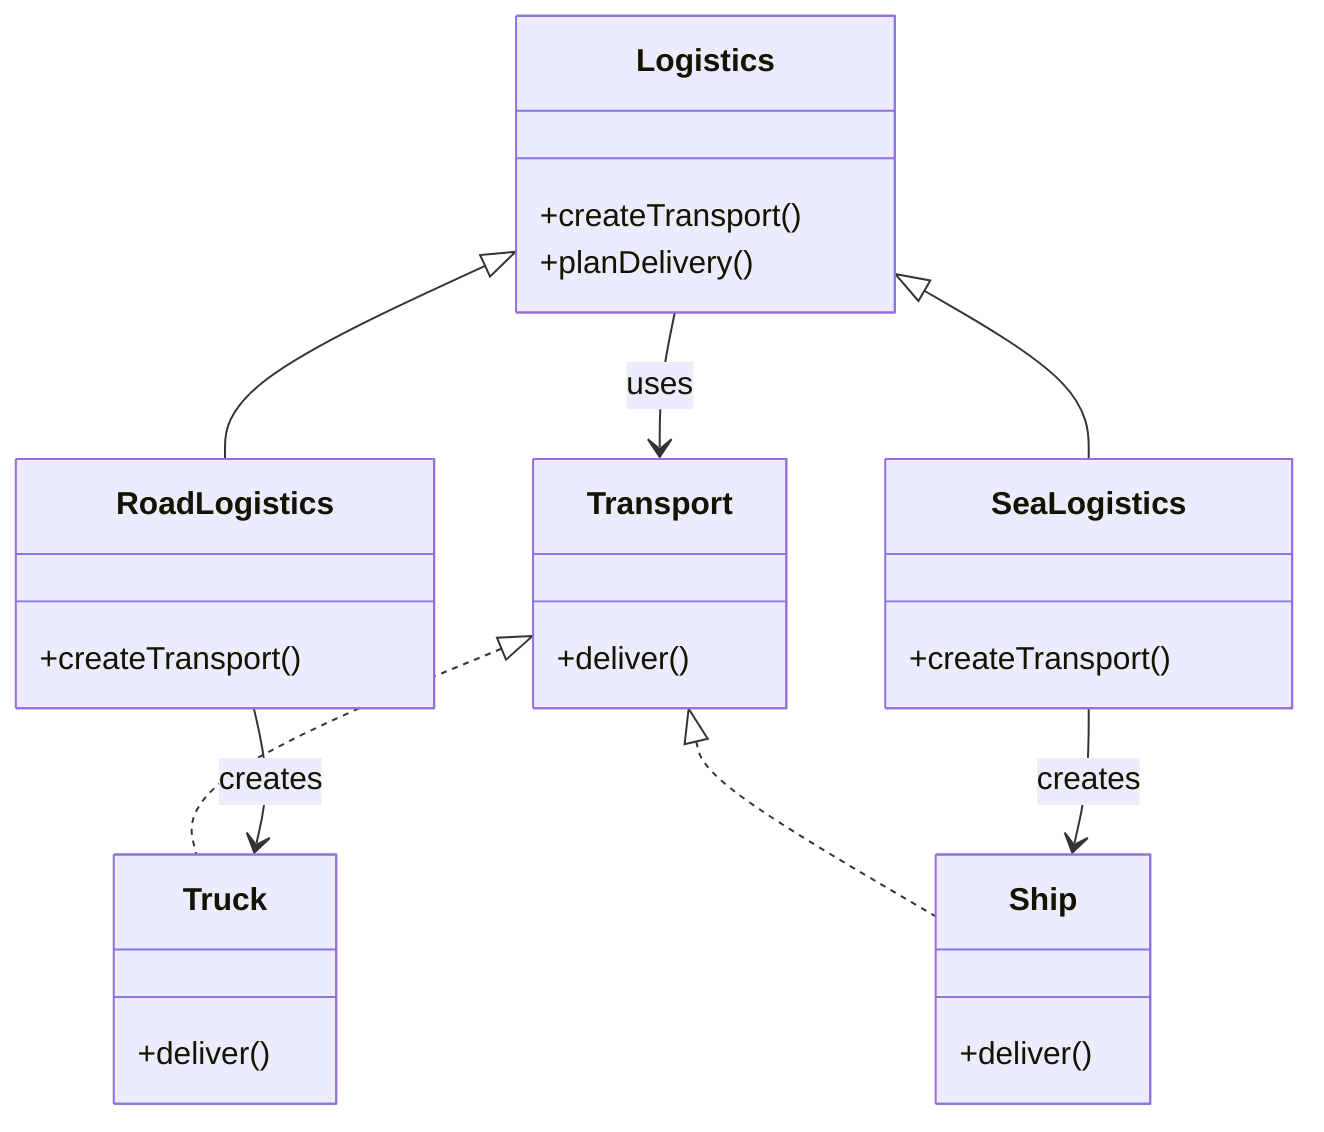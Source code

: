 classDiagram
    class Logistics {
        +createTransport()
        +planDelivery()
    }

    class RoadLogistics {
        +createTransport()
    }

    class SeaLogistics {
        +createTransport()
    }

    class Transport {
        +deliver()
    }

    class Truck {
        +deliver()
    }

    class Ship {
        +deliver()
    }

    Logistics <|-- RoadLogistics
    Logistics <|-- SeaLogistics
    Transport <|.. Truck
    Transport <|.. Ship
    RoadLogistics --> Truck : creates
    SeaLogistics --> Ship : creates
    Logistics --> Transport : uses